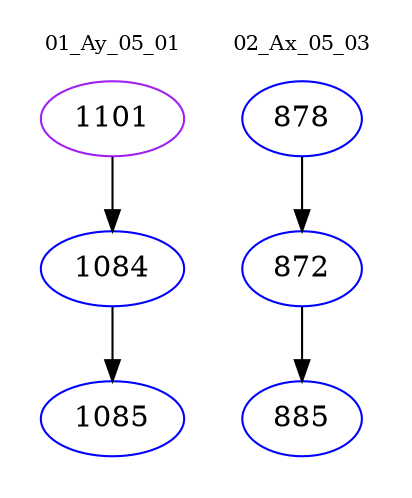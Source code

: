 digraph{
subgraph cluster_0 {
color = white
label = "01_Ay_05_01";
fontsize=10;
T0_1101 [label="1101", color="purple"]
T0_1101 -> T0_1084 [color="black"]
T0_1084 [label="1084", color="blue"]
T0_1084 -> T0_1085 [color="black"]
T0_1085 [label="1085", color="blue"]
}
subgraph cluster_1 {
color = white
label = "02_Ax_05_03";
fontsize=10;
T1_878 [label="878", color="blue"]
T1_878 -> T1_872 [color="black"]
T1_872 [label="872", color="blue"]
T1_872 -> T1_885 [color="black"]
T1_885 [label="885", color="blue"]
}
}
